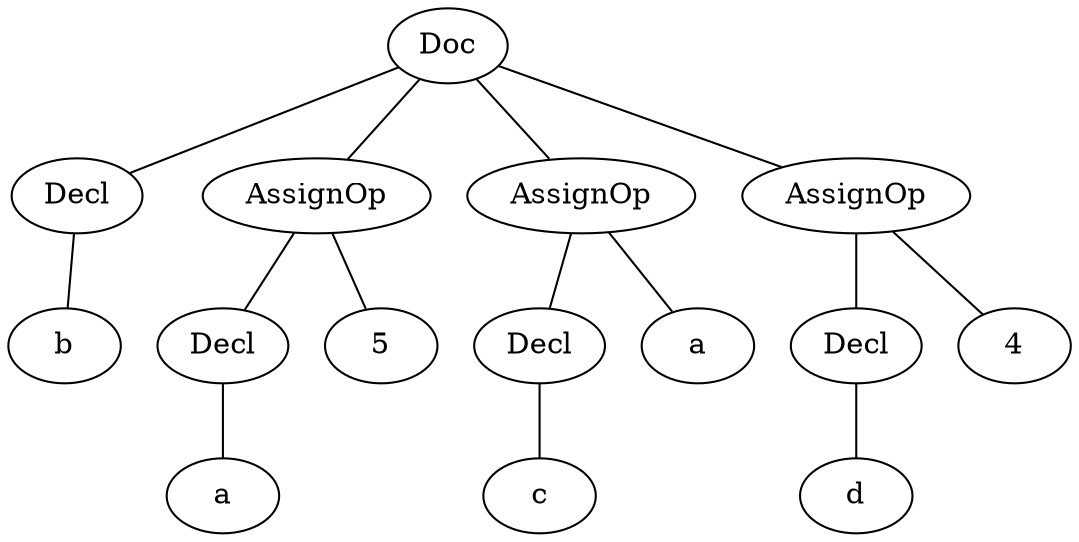graph G {
1 [label=Doc];
2 [label=Decl];
3 [label=b];
2 -- 3;
1 -- 2;
4 [label=AssignOp];
5 [label=Decl];
6 [label=a];
5 -- 6;
4 -- 5;
7 [label=5];
4 -- 7;
1 -- 4;
8 [label=AssignOp];
9 [label=Decl];
10 [label=c];
9 -- 10;
8 -- 9;
11 [label=a];
8 -- 11;
1 -- 8;
12 [label=AssignOp];
13 [label=Decl];
14 [label=d];
13 -- 14;
12 -- 13;
15 [label=4];
12 -- 15;
1 -- 12;
}
